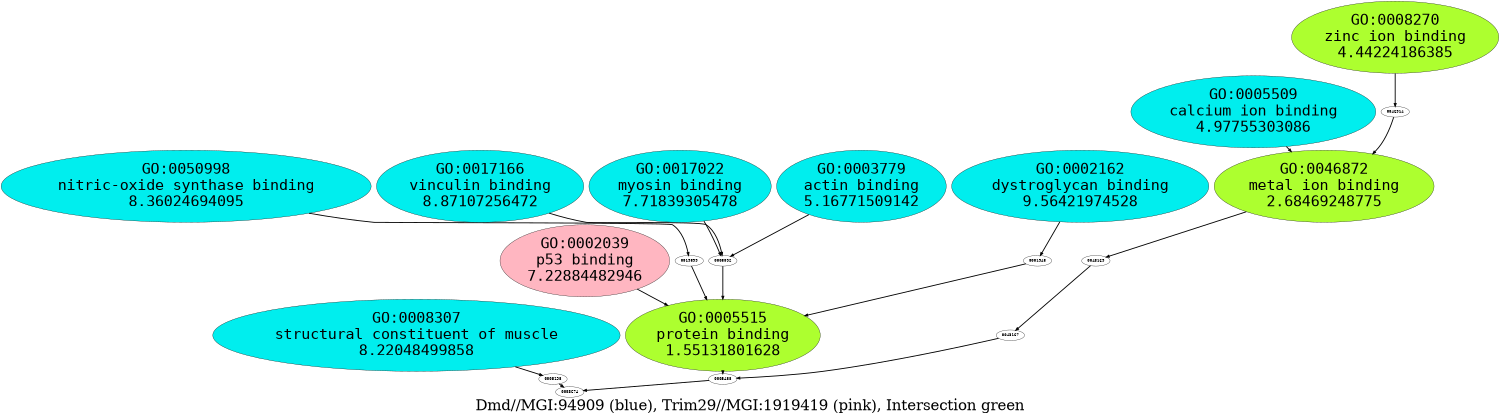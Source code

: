digraph {
	graph [size = "10,7", ranksep = .1];
	graph [ label = "Dmd//MGI:94909 (blue), Trim29//MGI:1919419 (pink), Intersection green", fontsize = 50];	0046872 [label="GO:0046872\nmetal ion binding\n2.68469248775",fontname=Courier, style=filled, fillcolor=greenyellow, fontsize = 50];
	0008270 [label="GO:0008270\nzinc ion binding\n4.44224186385",fontname=Courier, style=filled, fillcolor=greenyellow, fontsize = 50];
	0005515 [label="GO:0005515\nprotein binding\n1.55131801628",fontname=Courier, style=filled, fillcolor=greenyellow, fontsize = 50];
	0050998 [label="GO:0050998\nnitric-oxide synthase binding\n8.36024694095",fontname=Courier, style=filled, fillcolor=cyan2, fontsize = 50];
	0017166 [label="GO:0017166\nvinculin binding\n8.87107256472",fontname=Courier, style=filled, fillcolor=cyan2, fontsize = 50];
	0005509 [label="GO:0005509\ncalcium ion binding\n4.97755303086",fontname=Courier, style=filled, fillcolor=cyan2, fontsize = 50];
	0017022 [label="GO:0017022\nmyosin binding\n7.71839305478",fontname=Courier, style=filled, fillcolor=cyan2, fontsize = 50];
	0003779 [label="GO:0003779\nactin binding\n5.16771509142",fontname=Courier, style=filled, fillcolor=cyan2, fontsize = 50];
	0008307 [label="GO:0008307\nstructural constituent of muscle\n8.22048499858",fontname=Courier, style=filled, fillcolor=cyan2, fontsize = 50];
	0002162 [label="GO:0002162\ndystroglycan binding\n9.56421974528",fontname=Courier, style=filled, fillcolor=cyan2, fontsize = 50];
	0002039 [label="GO:0002039\np53 binding\n7.22884482946",fontname=Courier, style=filled, fillcolor=lightpink, fontsize = 50];
	0050998 [width= .2, length = .2, fontname=Courier];
	0019899 [width= .2, length = .2, fontname=Courier];
	0005515 [width= .2, length = .2, fontname=Courier];
	0005488 [width= .2, length = .2, fontname=Courier];
	0003674 [width= .2, length = .2, fontname=Courier];
	0017166 [width= .2, length = .2, fontname=Courier];
	0008092 [width= .2, length = .2, fontname=Courier];
	0005515 [width= .2, length = .2, fontname=Courier];
	0005488 [width= .2, length = .2, fontname=Courier];
	0003674 [width= .2, length = .2, fontname=Courier];
	0017022 [width= .2, length = .2, fontname=Courier];
	0008092 [width= .2, length = .2, fontname=Courier];
	0005515 [width= .2, length = .2, fontname=Courier];
	0005488 [width= .2, length = .2, fontname=Courier];
	0003674 [width= .2, length = .2, fontname=Courier];
	0003779 [width= .2, length = .2, fontname=Courier];
	0008092 [width= .2, length = .2, fontname=Courier];
	0005515 [width= .2, length = .2, fontname=Courier];
	0005488 [width= .2, length = .2, fontname=Courier];
	0003674 [width= .2, length = .2, fontname=Courier];
	0002162 [width= .2, length = .2, fontname=Courier];
	0001948 [width= .2, length = .2, fontname=Courier];
	0005515 [width= .2, length = .2, fontname=Courier];
	0005488 [width= .2, length = .2, fontname=Courier];
	0003674 [width= .2, length = .2, fontname=Courier];
	0008307 [width= .2, length = .2, fontname=Courier];
	0005198 [width= .2, length = .2, fontname=Courier];
	0003674 [width= .2, length = .2, fontname=Courier];
	0008270 [width= .2, length = .2, fontname=Courier];
	0046914 [width= .2, length = .2, fontname=Courier];
	0046872 [width= .2, length = .2, fontname=Courier];
	0043169 [width= .2, length = .2, fontname=Courier];
	0003674 [width= .2, length = .2, fontname=Courier];
	0005488 [width= .2, length = .2, fontname=Courier];
	0043167 [width= .2, length = .2, fontname=Courier];
	0005515 [width= .2, length = .2, fontname=Courier];
	0005488 [width= .2, length = .2, fontname=Courier];
	0003674 [width= .2, length = .2, fontname=Courier];
	0046872 [width= .2, length = .2, fontname=Courier];
	0043169 [width= .2, length = .2, fontname=Courier];
	0005488 [width= .2, length = .2, fontname=Courier];
	0003674 [width= .2, length = .2, fontname=Courier];
	0043167 [width= .2, length = .2, fontname=Courier];
	0002039 [width= .2, length = .2, fontname=Courier];
	0005515 [width= .2, length = .2, fontname=Courier];
	0003674 [width= .2, length = .2, fontname=Courier];
	0005488 [width= .2, length = .2, fontname=Courier];
	0005509 [width= .2, length = .2, fontname=Courier];
	0046872 [width= .2, length = .2, fontname=Courier];
	0043169 [width= .2, length = .2, fontname=Courier];
	0003674 [width= .2, length = .2, fontname=Courier];
	0043167 [width= .2, length = .2, fontname=Courier];
	0005488 [width= .2, length = .2, fontname=Courier];

0005488 -> 0003674[len = .3, weight = 2, penwidth = 3, color = black]
0050998 -> 0019899[len = .3, weight = 2, penwidth = 3, color = black]
0019899 -> 0005515[len = .3, weight = 2, penwidth = 3, color = black]
0005515 -> 0005488[len = .3, weight = 2, penwidth = 3, color = black]
0017166 -> 0008092[len = .3, weight = 2, penwidth = 3, color = black]
0008092 -> 0005515[len = .3, weight = 2, penwidth = 3, color = black]
0046914 -> 0046872[len = .3, weight = 2, penwidth = 3, color = black]
0046872 -> 0043169[len = .3, weight = 2, penwidth = 3, color = black]
0043169 -> 0043167[len = .3, weight = 2, penwidth = 3, color = black]
0043167 -> 0005488[len = .3, weight = 2, penwidth = 3, color = black]
0017022 -> 0008092[len = .3, weight = 2, penwidth = 3, color = black]
0005198 -> 0003674[len = .3, weight = 2, penwidth = 3, color = black]
0003779 -> 0008092[len = .3, weight = 2, penwidth = 3, color = black]
0002162 -> 0001948[len = .3, weight = 2, penwidth = 3, color = black]
0001948 -> 0005515[len = .3, weight = 2, penwidth = 3, color = black]
0008307 -> 0005198[len = .3, weight = 2, penwidth = 3, color = black]
0008270 -> 0046914[len = .3, weight = 2, penwidth = 3, color = black]
0002039 -> 0005515[len = .3, weight = 2, penwidth = 3, color = black]
0005509 -> 0046872[len = .3, weight = 2, penwidth = 3, color = black]
}